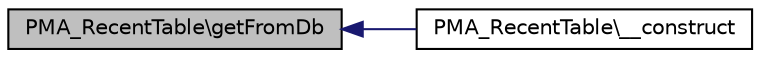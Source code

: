 digraph G
{
  edge [fontname="Helvetica",fontsize="10",labelfontname="Helvetica",labelfontsize="10"];
  node [fontname="Helvetica",fontsize="10",shape=record];
  rankdir="LR";
  Node1 [label="PMA_RecentTable\\getFromDb",height=0.2,width=0.4,color="black", fillcolor="grey75", style="filled" fontcolor="black"];
  Node1 -> Node2 [dir="back",color="midnightblue",fontsize="10",style="solid",fontname="Helvetica"];
  Node2 [label="PMA_RecentTable\\__construct",height=0.2,width=0.4,color="black", fillcolor="white", style="filled",URL="$classPMA__RecentTable.html#a64cd89410025ee4cf0583ac36c3a3a1c"];
}
